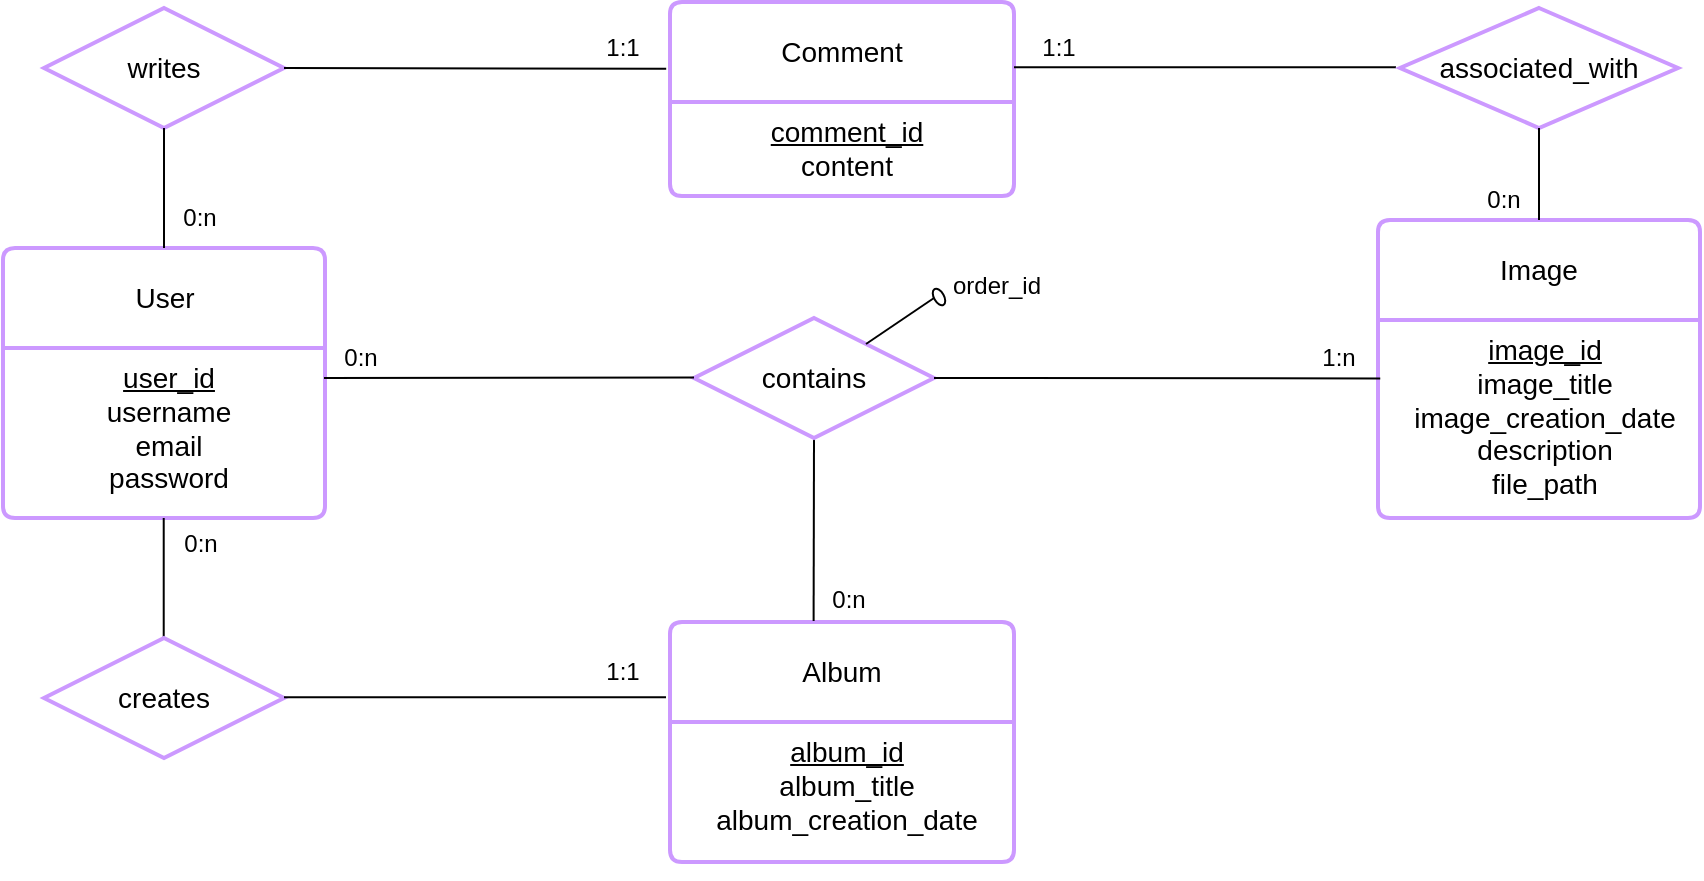 <mxfile version="24.4.9" type="device">
  <diagram name="Page-1" id="FmVi4D3P8mvWa2dM0Tfz">
    <mxGraphModel dx="1020" dy="518" grid="0" gridSize="10" guides="1" tooltips="1" connect="1" arrows="1" fold="1" page="1" pageScale="1" pageWidth="827" pageHeight="1169" math="0" shadow="0">
      <root>
        <mxCell id="0" />
        <mxCell id="1" parent="0" />
        <mxCell id="4qFsfHg-wD8x-Qd6m3E3-3" value="User" style="swimlane;childLayout=stackLayout;horizontal=1;startSize=50;horizontalStack=0;rounded=1;fontSize=14;fontStyle=0;strokeWidth=2;resizeParent=0;resizeLast=1;shadow=0;dashed=0;align=center;arcSize=4;whiteSpace=wrap;html=1;strokeColor=#CC99FF;" parent="1" vertex="1">
          <mxGeometry x="159.5" y="160" width="161" height="135" as="geometry">
            <mxRectangle x="160" y="160" width="65" height="50" as="alternateBounds" />
          </mxGeometry>
        </mxCell>
        <mxCell id="4qFsfHg-wD8x-Qd6m3E3-4" value="&lt;u style=&quot;font-size: 14px;&quot;&gt;&lt;font style=&quot;font-size: 14px;&quot;&gt;user_id&lt;/font&gt;&lt;/u&gt;&lt;div style=&quot;font-size: 14px;&quot;&gt;&lt;font style=&quot;font-size: 14px;&quot;&gt;username&lt;/font&gt;&lt;/div&gt;&lt;div style=&quot;font-size: 14px;&quot;&gt;&lt;font style=&quot;font-size: 14px;&quot;&gt;email&lt;/font&gt;&lt;/div&gt;&lt;div style=&quot;font-size: 14px;&quot;&gt;&lt;font style=&quot;font-size: 14px;&quot;&gt;password&lt;/font&gt;&lt;/div&gt;" style="align=center;strokeColor=none;fillColor=none;spacingLeft=4;fontSize=12;verticalAlign=top;resizable=0;rotatable=0;part=1;html=1;" parent="4qFsfHg-wD8x-Qd6m3E3-3" vertex="1">
          <mxGeometry y="50" width="161" height="85" as="geometry" />
        </mxCell>
        <mxCell id="4qFsfHg-wD8x-Qd6m3E3-5" value="&lt;font style=&quot;font-size: 14px;&quot;&gt;writes&lt;/font&gt;" style="shape=rhombus;perimeter=rhombusPerimeter;whiteSpace=wrap;html=1;align=center;strokeColor=#CC99FF;strokeWidth=2;" parent="1" vertex="1">
          <mxGeometry x="180" y="40" width="120" height="60" as="geometry" />
        </mxCell>
        <mxCell id="4qFsfHg-wD8x-Qd6m3E3-7" value="" style="endArrow=none;html=1;rounded=0;exitX=0.5;exitY=0;exitDx=0;exitDy=0;entryX=0.5;entryY=1;entryDx=0;entryDy=0;" parent="1" source="4qFsfHg-wD8x-Qd6m3E3-3" target="4qFsfHg-wD8x-Qd6m3E3-5" edge="1">
          <mxGeometry width="50" height="50" relative="1" as="geometry">
            <mxPoint x="316" y="158" as="sourcePoint" />
            <mxPoint x="366" y="108" as="targetPoint" />
          </mxGeometry>
        </mxCell>
        <mxCell id="4qFsfHg-wD8x-Qd6m3E3-8" value="0:n" style="text;html=1;align=center;verticalAlign=middle;whiteSpace=wrap;rounded=0;" parent="1" vertex="1">
          <mxGeometry x="228" y="130" width="60" height="30" as="geometry" />
        </mxCell>
        <mxCell id="4qFsfHg-wD8x-Qd6m3E3-9" value="Comment" style="swimlane;childLayout=stackLayout;horizontal=1;startSize=50;horizontalStack=0;rounded=1;fontSize=14;fontStyle=0;strokeWidth=2;resizeParent=0;resizeLast=1;shadow=0;dashed=0;align=center;arcSize=4;whiteSpace=wrap;html=1;strokeColor=#CC99FF;" parent="1" vertex="1">
          <mxGeometry x="493" y="37" width="172" height="97" as="geometry">
            <mxRectangle x="160" y="160" width="65" height="50" as="alternateBounds" />
          </mxGeometry>
        </mxCell>
        <mxCell id="4qFsfHg-wD8x-Qd6m3E3-10" value="&lt;u style=&quot;font-size: 14px;&quot;&gt;&lt;font style=&quot;font-size: 14px;&quot;&gt;comment_id&lt;/font&gt;&lt;/u&gt;&lt;div style=&quot;font-size: 14px;&quot;&gt;&lt;font style=&quot;font-size: 14px;&quot;&gt;content&lt;/font&gt;&lt;/div&gt;" style="align=center;strokeColor=none;fillColor=none;spacingLeft=4;fontSize=12;verticalAlign=top;resizable=0;rotatable=0;part=1;html=1;" parent="4qFsfHg-wD8x-Qd6m3E3-9" vertex="1">
          <mxGeometry y="50" width="172" height="47" as="geometry" />
        </mxCell>
        <mxCell id="4qFsfHg-wD8x-Qd6m3E3-11" style="edgeStyle=orthogonalEdgeStyle;rounded=0;orthogonalLoop=1;jettySize=auto;html=1;exitX=0.5;exitY=1;exitDx=0;exitDy=0;" parent="4qFsfHg-wD8x-Qd6m3E3-9" source="4qFsfHg-wD8x-Qd6m3E3-10" target="4qFsfHg-wD8x-Qd6m3E3-10" edge="1">
          <mxGeometry relative="1" as="geometry" />
        </mxCell>
        <mxCell id="4qFsfHg-wD8x-Qd6m3E3-13" value="" style="endArrow=none;html=1;rounded=0;entryX=-0.011;entryY=0.344;entryDx=0;entryDy=0;exitX=1;exitY=0.5;exitDx=0;exitDy=0;entryPerimeter=0;" parent="1" source="4qFsfHg-wD8x-Qd6m3E3-5" target="4qFsfHg-wD8x-Qd6m3E3-9" edge="1">
          <mxGeometry width="50" height="50" relative="1" as="geometry">
            <mxPoint x="316" y="158" as="sourcePoint" />
            <mxPoint x="366" y="108" as="targetPoint" />
          </mxGeometry>
        </mxCell>
        <mxCell id="4qFsfHg-wD8x-Qd6m3E3-14" value="1:1" style="text;html=1;align=center;verticalAlign=middle;resizable=0;points=[];autosize=1;strokeColor=none;fillColor=none;" parent="1" vertex="1">
          <mxGeometry x="451" y="47" width="35" height="26" as="geometry" />
        </mxCell>
        <mxCell id="4qFsfHg-wD8x-Qd6m3E3-16" value="" style="endArrow=none;html=1;rounded=0;entryX=-0.011;entryY=0.344;entryDx=0;entryDy=0;exitX=1;exitY=0.5;exitDx=0;exitDy=0;entryPerimeter=0;" parent="1" edge="1">
          <mxGeometry width="50" height="50" relative="1" as="geometry">
            <mxPoint x="665" y="69.58" as="sourcePoint" />
            <mxPoint x="856" y="69.58" as="targetPoint" />
          </mxGeometry>
        </mxCell>
        <mxCell id="4qFsfHg-wD8x-Qd6m3E3-20" value="&lt;font style=&quot;font-size: 14px;&quot;&gt;associated_with&lt;/font&gt;" style="shape=rhombus;perimeter=rhombusPerimeter;whiteSpace=wrap;html=1;align=center;strokeColor=#CC99FF;strokeWidth=2;" parent="1" vertex="1">
          <mxGeometry x="858" y="40" width="139" height="60" as="geometry" />
        </mxCell>
        <mxCell id="4qFsfHg-wD8x-Qd6m3E3-21" value="1:1" style="text;html=1;align=center;verticalAlign=middle;resizable=0;points=[];autosize=1;strokeColor=none;fillColor=none;" parent="1" vertex="1">
          <mxGeometry x="669" y="47" width="35" height="26" as="geometry" />
        </mxCell>
        <mxCell id="4qFsfHg-wD8x-Qd6m3E3-22" value="Image" style="swimlane;childLayout=stackLayout;horizontal=1;startSize=50;horizontalStack=0;rounded=1;fontSize=14;fontStyle=0;strokeWidth=2;resizeParent=0;resizeLast=1;shadow=0;dashed=0;align=center;arcSize=4;whiteSpace=wrap;html=1;strokeColor=#CC99FF;" parent="1" vertex="1">
          <mxGeometry x="847" y="146" width="161" height="149" as="geometry">
            <mxRectangle x="160" y="160" width="65" height="50" as="alternateBounds" />
          </mxGeometry>
        </mxCell>
        <mxCell id="4qFsfHg-wD8x-Qd6m3E3-23" value="&lt;span style=&quot;font-size: 14px;&quot;&gt;&lt;u&gt;image_id&lt;/u&gt;&lt;/span&gt;&lt;div&gt;&lt;span style=&quot;font-size: 14px;&quot;&gt;image_title&lt;/span&gt;&lt;/div&gt;&lt;div&gt;&lt;span style=&quot;font-size: 14px;&quot;&gt;image_creation_date&lt;/span&gt;&lt;/div&gt;&lt;div&gt;&lt;span style=&quot;font-size: 14px;&quot;&gt;description&lt;/span&gt;&lt;/div&gt;&lt;div&gt;&lt;span style=&quot;font-size: 14px;&quot;&gt;file_path&lt;/span&gt;&lt;/div&gt;" style="align=center;strokeColor=none;fillColor=none;spacingLeft=4;fontSize=12;verticalAlign=top;resizable=0;rotatable=0;part=1;html=1;" parent="4qFsfHg-wD8x-Qd6m3E3-22" vertex="1">
          <mxGeometry y="50" width="161" height="99" as="geometry" />
        </mxCell>
        <mxCell id="4qFsfHg-wD8x-Qd6m3E3-24" value="" style="endArrow=none;html=1;rounded=0;entryX=0.5;entryY=1;entryDx=0;entryDy=0;exitX=0.5;exitY=0;exitDx=0;exitDy=0;" parent="1" source="4qFsfHg-wD8x-Qd6m3E3-22" target="4qFsfHg-wD8x-Qd6m3E3-20" edge="1">
          <mxGeometry width="50" height="50" relative="1" as="geometry">
            <mxPoint x="922" y="161" as="sourcePoint" />
            <mxPoint x="972" y="111" as="targetPoint" />
          </mxGeometry>
        </mxCell>
        <mxCell id="4qFsfHg-wD8x-Qd6m3E3-25" value="0:n" style="text;html=1;align=center;verticalAlign=middle;whiteSpace=wrap;rounded=0;" parent="1" vertex="1">
          <mxGeometry x="880" y="121" width="60" height="30" as="geometry" />
        </mxCell>
        <mxCell id="4qFsfHg-wD8x-Qd6m3E3-28" value="Album" style="swimlane;childLayout=stackLayout;horizontal=1;startSize=50;horizontalStack=0;rounded=1;fontSize=14;fontStyle=0;strokeWidth=2;resizeParent=0;resizeLast=1;shadow=0;dashed=0;align=center;arcSize=4;whiteSpace=wrap;html=1;strokeColor=#CC99FF;" parent="1" vertex="1">
          <mxGeometry x="493" y="347" width="172" height="120" as="geometry">
            <mxRectangle x="160" y="160" width="65" height="50" as="alternateBounds" />
          </mxGeometry>
        </mxCell>
        <mxCell id="4qFsfHg-wD8x-Qd6m3E3-29" value="&lt;span style=&quot;font-size: 14px;&quot;&gt;&lt;u&gt;album_id&lt;/u&gt;&lt;/span&gt;&lt;div&gt;&lt;span style=&quot;font-size: 14px;&quot;&gt;album_title&lt;/span&gt;&lt;/div&gt;&lt;div&gt;&lt;span style=&quot;font-size: 14px;&quot;&gt;album_creation_date&lt;/span&gt;&lt;/div&gt;" style="align=center;strokeColor=none;fillColor=none;spacingLeft=4;fontSize=12;verticalAlign=top;resizable=0;rotatable=0;part=1;html=1;" parent="4qFsfHg-wD8x-Qd6m3E3-28" vertex="1">
          <mxGeometry y="50" width="172" height="70" as="geometry" />
        </mxCell>
        <mxCell id="4qFsfHg-wD8x-Qd6m3E3-30" style="edgeStyle=orthogonalEdgeStyle;rounded=0;orthogonalLoop=1;jettySize=auto;html=1;exitX=0.5;exitY=1;exitDx=0;exitDy=0;" parent="4qFsfHg-wD8x-Qd6m3E3-28" source="4qFsfHg-wD8x-Qd6m3E3-29" target="4qFsfHg-wD8x-Qd6m3E3-29" edge="1">
          <mxGeometry relative="1" as="geometry" />
        </mxCell>
        <mxCell id="4qFsfHg-wD8x-Qd6m3E3-31" value="" style="endArrow=none;html=1;rounded=0;exitX=0.5;exitY=0;exitDx=0;exitDy=0;entryX=0.5;entryY=1;entryDx=0;entryDy=0;" parent="1" edge="1">
          <mxGeometry width="50" height="50" relative="1" as="geometry">
            <mxPoint x="239.86" y="355" as="sourcePoint" />
            <mxPoint x="239.86" y="295" as="targetPoint" />
          </mxGeometry>
        </mxCell>
        <mxCell id="4qFsfHg-wD8x-Qd6m3E3-32" value="&lt;span style=&quot;font-size: 14px;&quot;&gt;creates&lt;/span&gt;" style="shape=rhombus;perimeter=rhombusPerimeter;whiteSpace=wrap;html=1;align=center;strokeColor=#CC99FF;strokeWidth=2;" parent="1" vertex="1">
          <mxGeometry x="180" y="355" width="120" height="60" as="geometry" />
        </mxCell>
        <mxCell id="4qFsfHg-wD8x-Qd6m3E3-35" value="" style="endArrow=none;html=1;rounded=0;entryX=-0.011;entryY=0.344;entryDx=0;entryDy=0;exitX=1;exitY=0.5;exitDx=0;exitDy=0;entryPerimeter=0;" parent="1" edge="1">
          <mxGeometry width="50" height="50" relative="1" as="geometry">
            <mxPoint x="300" y="384.66" as="sourcePoint" />
            <mxPoint x="491" y="384.66" as="targetPoint" />
          </mxGeometry>
        </mxCell>
        <mxCell id="4qFsfHg-wD8x-Qd6m3E3-36" value="" style="endArrow=none;html=1;rounded=0;entryX=0.5;entryY=1;entryDx=0;entryDy=0;exitX=0.023;exitY=0.902;exitDx=0;exitDy=0;exitPerimeter=0;" parent="1" source="4qFsfHg-wD8x-Qd6m3E3-40" target="4qFsfHg-wD8x-Qd6m3E3-37" edge="1">
          <mxGeometry width="50" height="50" relative="1" as="geometry">
            <mxPoint x="665" y="384.66" as="sourcePoint" />
            <mxPoint x="856" y="384.66" as="targetPoint" />
          </mxGeometry>
        </mxCell>
        <mxCell id="4qFsfHg-wD8x-Qd6m3E3-37" value="&lt;span style=&quot;font-size: 14px;&quot;&gt;contains&lt;/span&gt;" style="shape=rhombus;perimeter=rhombusPerimeter;whiteSpace=wrap;html=1;align=center;strokeColor=#CC99FF;strokeWidth=2;" parent="1" vertex="1">
          <mxGeometry x="505" y="195" width="120" height="60" as="geometry" />
        </mxCell>
        <mxCell id="4qFsfHg-wD8x-Qd6m3E3-38" value="" style="endArrow=none;html=1;rounded=0;exitX=1;exitY=0.5;exitDx=0;exitDy=0;entryX=0.007;entryY=0.295;entryDx=0;entryDy=0;entryPerimeter=0;" parent="1" source="4qFsfHg-wD8x-Qd6m3E3-37" target="4qFsfHg-wD8x-Qd6m3E3-23" edge="1">
          <mxGeometry width="50" height="50" relative="1" as="geometry">
            <mxPoint x="917.5" y="358" as="sourcePoint" />
            <mxPoint x="918" y="296" as="targetPoint" />
          </mxGeometry>
        </mxCell>
        <mxCell id="4qFsfHg-wD8x-Qd6m3E3-39" value="1:n" style="text;html=1;align=center;verticalAlign=middle;resizable=0;points=[];autosize=1;strokeColor=none;fillColor=none;" parent="1" vertex="1">
          <mxGeometry x="809" y="202" width="35" height="26" as="geometry" />
        </mxCell>
        <mxCell id="4qFsfHg-wD8x-Qd6m3E3-40" value="0:n" style="text;html=1;align=center;verticalAlign=middle;resizable=0;points=[];autosize=1;strokeColor=none;fillColor=none;" parent="1" vertex="1">
          <mxGeometry x="564" y="323" width="35" height="26" as="geometry" />
        </mxCell>
        <mxCell id="4qFsfHg-wD8x-Qd6m3E3-41" value="0:n" style="text;html=1;align=center;verticalAlign=middle;resizable=0;points=[];autosize=1;strokeColor=none;fillColor=none;" parent="1" vertex="1">
          <mxGeometry x="240.5" y="295" width="35" height="26" as="geometry" />
        </mxCell>
        <mxCell id="4qFsfHg-wD8x-Qd6m3E3-42" value="1:1" style="text;html=1;align=center;verticalAlign=middle;resizable=0;points=[];autosize=1;strokeColor=none;fillColor=none;" parent="1" vertex="1">
          <mxGeometry x="451" y="359" width="35" height="26" as="geometry" />
        </mxCell>
        <mxCell id="4qFsfHg-wD8x-Qd6m3E3-43" value="" style="endArrow=none;html=1;rounded=0;" parent="1" edge="1">
          <mxGeometry relative="1" as="geometry">
            <mxPoint x="591" y="208" as="sourcePoint" />
            <mxPoint x="625" y="185" as="targetPoint" />
          </mxGeometry>
        </mxCell>
        <mxCell id="4qFsfHg-wD8x-Qd6m3E3-44" value="" style="ellipse;whiteSpace=wrap;html=1;rotation=-30;" parent="1" vertex="1">
          <mxGeometry x="625" y="180" width="5" height="9" as="geometry" />
        </mxCell>
        <mxCell id="4qFsfHg-wD8x-Qd6m3E3-45" value="order_id" style="text;html=1;align=center;verticalAlign=middle;resizable=0;points=[];autosize=1;strokeColor=none;fillColor=none;" parent="1" vertex="1">
          <mxGeometry x="625" y="166" width="62" height="26" as="geometry" />
        </mxCell>
        <mxCell id="xKbbAuEy3gW_-14Ws_lF-1" value="" style="endArrow=none;html=1;rounded=0;entryX=0.007;entryY=0.295;entryDx=0;entryDy=0;entryPerimeter=0;" parent="1" edge="1">
          <mxGeometry width="50" height="50" relative="1" as="geometry">
            <mxPoint x="320" y="225" as="sourcePoint" />
            <mxPoint x="505" y="224.8" as="targetPoint" />
          </mxGeometry>
        </mxCell>
        <mxCell id="xKbbAuEy3gW_-14Ws_lF-2" value="0:n" style="text;html=1;align=center;verticalAlign=middle;resizable=0;points=[];autosize=1;strokeColor=none;fillColor=none;" parent="1" vertex="1">
          <mxGeometry x="320.5" y="202" width="35" height="26" as="geometry" />
        </mxCell>
      </root>
    </mxGraphModel>
  </diagram>
</mxfile>
